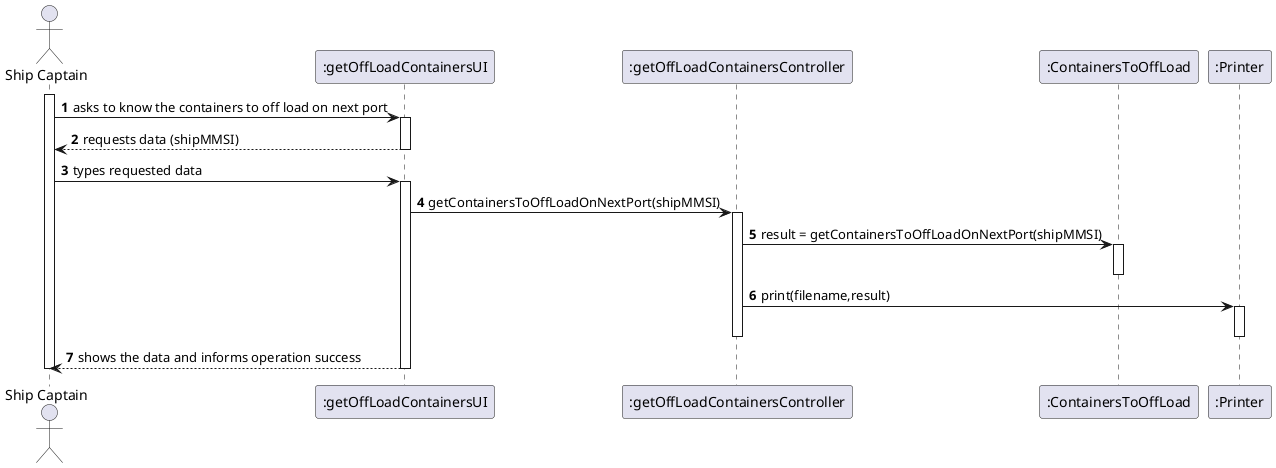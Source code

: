 @startuml
'https://plantuml.com/sequence-diagram

autonumber
actor "Ship Captain" as SC
participant ":getOffLoadContainersUI" as OLCUI
participant ":getOffLoadContainersController" as OLCC
participant ":ContainersToOffLoad" as OLC
participant ":Printer" as P

activate SC
SC -> OLCUI: asks to know the containers to off load on next port
activate OLCUI
OLCUI --> SC: requests data (shipMMSI)
deactivate OLCUI

SC -> OLCUI: types requested data
activate OLCUI
OLCUI -> OLCC : getContainersToOffLoadOnNextPort(shipMMSI)
activate OLCC
OLCC -> OLC : result = getContainersToOffLoadOnNextPort(shipMMSI)
activate OLC
deactivate OLC
OLCC -> P : print(filename,result)
activate P
deactivate P
deactivate OLCC
OLCUI --> SC : shows the data and informs operation success
deactivate OLCC
deactivate OLCUI
deactivate SC
@enduml